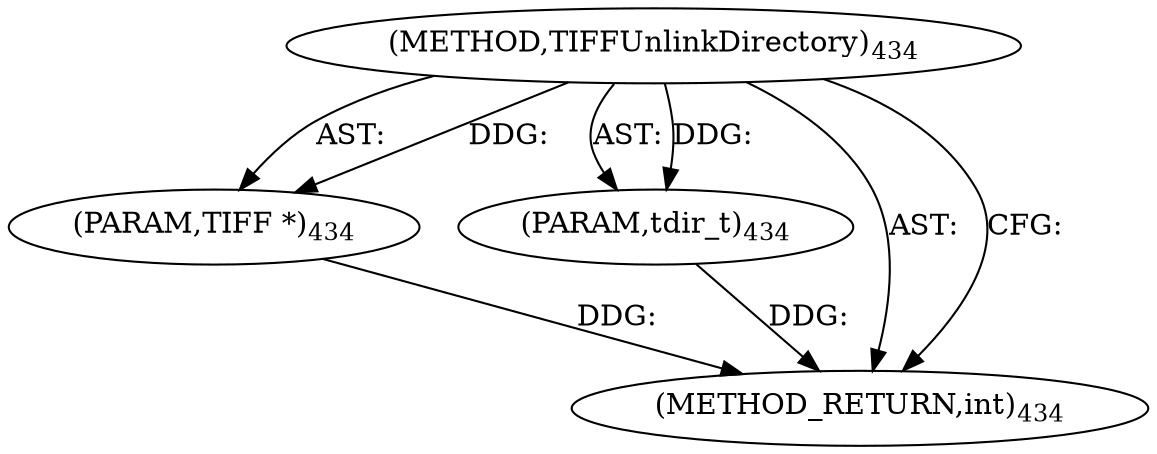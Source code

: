digraph "TIFFUnlinkDirectory" {  
"8808" [label = <(METHOD,TIFFUnlinkDirectory)<SUB>434</SUB>> ]
"8809" [label = <(PARAM,TIFF *)<SUB>434</SUB>> ]
"8810" [label = <(PARAM,tdir_t)<SUB>434</SUB>> ]
"8811" [label = <(METHOD_RETURN,int)<SUB>434</SUB>> ]
  "8808" -> "8809"  [ label = "AST: "] 
  "8808" -> "8810"  [ label = "AST: "] 
  "8808" -> "8811"  [ label = "AST: "] 
  "8808" -> "8811"  [ label = "CFG: "] 
  "8809" -> "8811"  [ label = "DDG: "] 
  "8810" -> "8811"  [ label = "DDG: "] 
  "8808" -> "8809"  [ label = "DDG: "] 
  "8808" -> "8810"  [ label = "DDG: "] 
}
